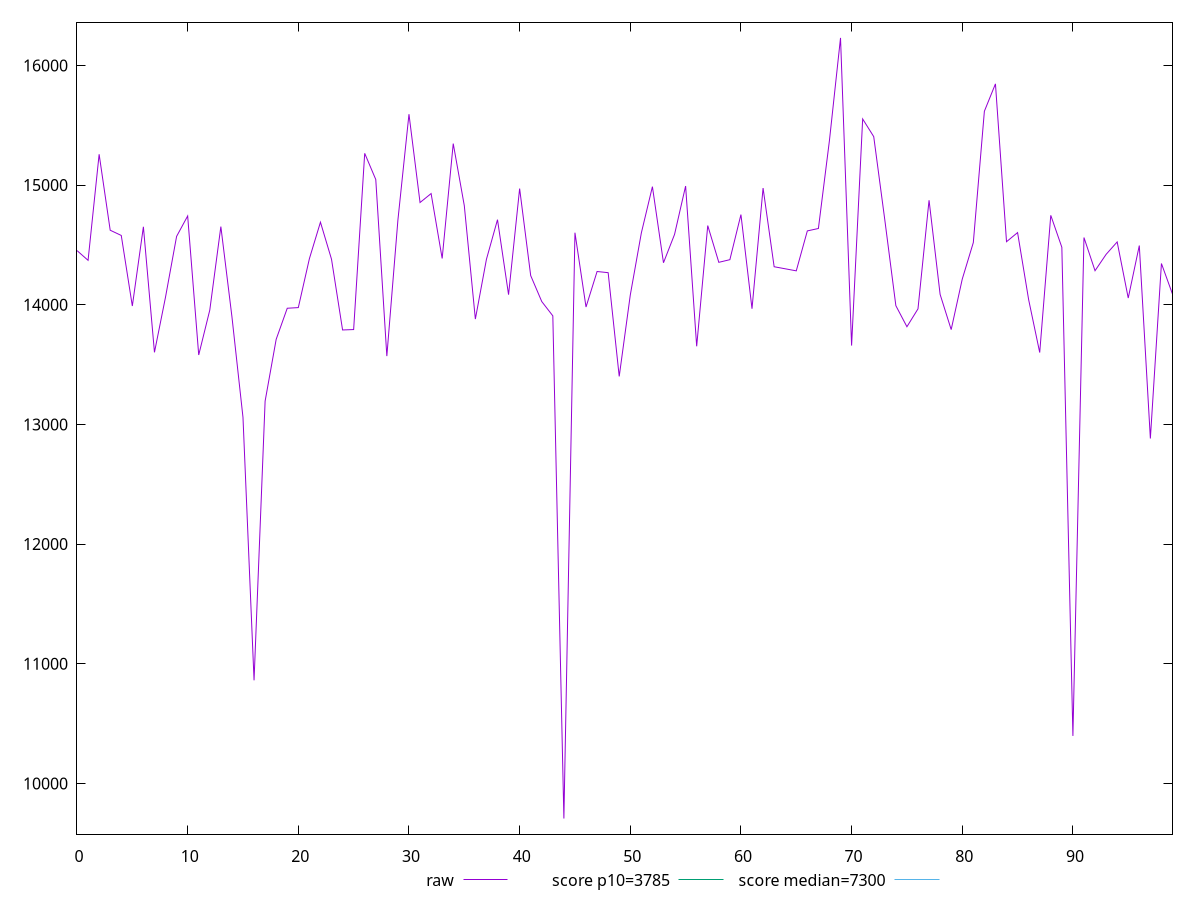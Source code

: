 reset

$raw <<EOF
0 14452.826999999996
1 14371.468000000003
2 15257.7295
3 14623.138
4 14579.377499999999
5 13989.615000000003
6 14652.003499999999
7 13602.5315
8 14064.489
9 14571.371500000003
10 14742.1885
11 13580.478000000001
12 13955.777499999997
13 14653.451500000003
14 13900.987000000001
15 13058.7095
16 10861.715500000002
17 13194.645999999999
18 13711.558999999997
19 13970.992000000002
20 13976.5275
21 14384.8505
22 14690.274999999996
23 14380.603500000001
24 13789.576
25 13793.018499999998
26 15265.6635
27 15046.677
28 13571.08
29 14707.8405
30 15592.525500000003
31 14854.585500000001
32 14929.578
33 14386.983500000004
34 15347.027500000002
35 14828.5475
36 13880.6205
37 14379.681
38 14711.235499999999
39 14084.404500000002
40 14971.108500000002
41 14244.0105
42 14027.114999999998
43 13907.3775
44 9706.637499999997
45 14602.298999999995
46 13981.301000000003
47 14278.149999999998
48 14268.3155
49 13401.1905
50 14081.2935
51 14600.447999999999
52 14987.228000000003
53 14351.234499999999
54 14588.056
55 14992.284999999998
56 13653.104000000003
57 14661.928
58 14354.880499999997
59 14376.9645
60 14753.748999999998
61 13967.073500000002
62 14975.3915
63 14317.892499999998
64 14300.834499999997
65 14283.648499999998
66 14617.358499999998
67 14637.548999999999
68 15374.585999999996
69 16230.2925
70 13659.337500000001
71 15552.943000000001
72 15405.281500000003
73 14710.276500000002
74 13992.476999999999
75 13816.573500000002
76 13965.997500000001
77 14873.699499999999
78 14086.8515
79 13792.579500000002
80 14214.501999999997
81 14519.8705
82 15617.428500000004
83 15846.203499999996
84 14527.234500000002
85 14603.317
86 14042.785
87 13600.903499999997
88 14747.522
89 14480.468500000004
90 10397.0625
91 14561.972499999996
92 14284.639
93 14421.307499999999
94 14525.211500000001
95 14056.41
96 14495.1295
97 12882.582999999999
98 14344.948
99 14089.239999999998
EOF

set key outside below
set xrange [0:99]
set yrange [9576.164399999998:16360.765599999999]
set trange [9576.164399999998:16360.765599999999]
set terminal svg size 640, 500 enhanced background rgb 'white'
set output "reports/report_00028_2021-02-24T12-49-42.674Z/interactive/samples/music/raw/values.svg"

plot $raw title "raw" with line, \
     3785 title "score p10=3785", \
     7300 title "score median=7300"

reset

